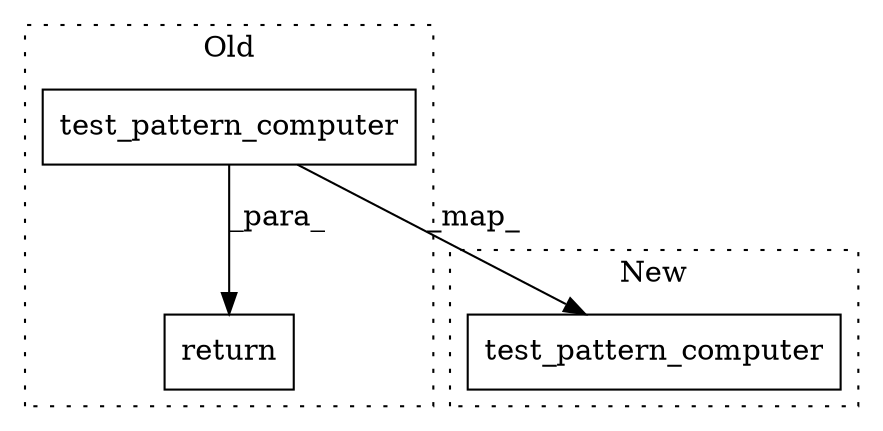 digraph G {
subgraph cluster0 {
1 [label="test_pattern_computer" a="32" s="1190,1243" l="22,1" shape="box"];
3 [label="return" a="41" s="1176" l="7" shape="box"];
label = "Old";
style="dotted";
}
subgraph cluster1 {
2 [label="test_pattern_computer" a="32" s="1176,1229" l="22,1" shape="box"];
label = "New";
style="dotted";
}
1 -> 3 [label="_para_"];
1 -> 2 [label="_map_"];
}